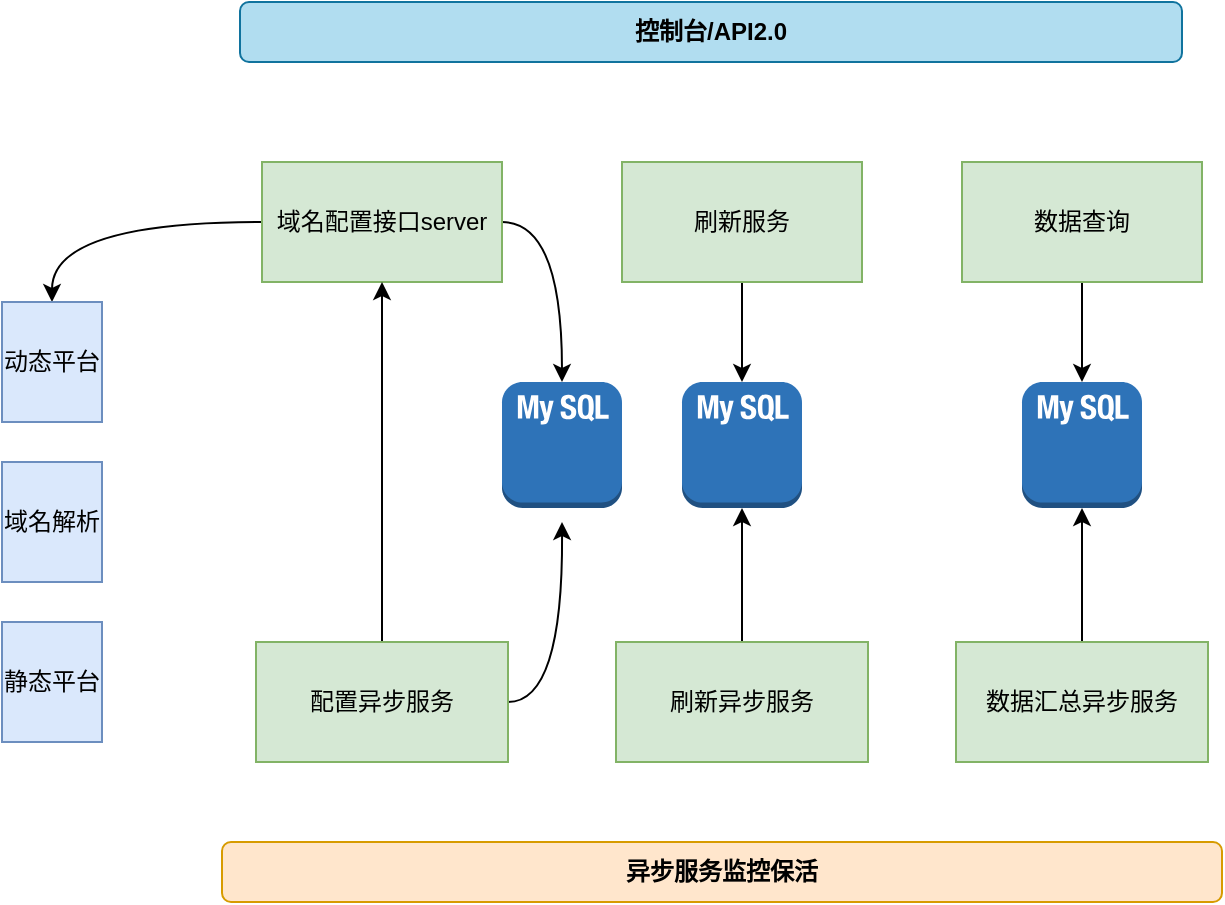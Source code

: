 <mxfile version="14.2.7" type="github" pages="3">
  <diagram id="aMCD4Aw-ChQ_OT-FSbTn" name="第 1 页">
    <mxGraphModel dx="1422" dy="794" grid="1" gridSize="10" guides="1" tooltips="1" connect="1" arrows="1" fold="1" page="1" pageScale="1" pageWidth="827" pageHeight="1169" math="0" shadow="0">
      <root>
        <mxCell id="0" />
        <mxCell id="1" parent="0" />
        <mxCell id="R5REeeKI7JoDwIsablli-5" value="&lt;b&gt;控制台/API2.0&lt;/b&gt;" style="rounded=1;whiteSpace=wrap;html=1;fillColor=#b1ddf0;strokeColor=#10739e;" parent="1" vertex="1">
          <mxGeometry x="269" y="50" width="471" height="30" as="geometry" />
        </mxCell>
        <mxCell id="R5REeeKI7JoDwIsablli-103" style="edgeStyle=orthogonalEdgeStyle;curved=1;rounded=0;orthogonalLoop=1;jettySize=auto;html=1;exitX=1;exitY=0.5;exitDx=0;exitDy=0;" parent="1" source="R5REeeKI7JoDwIsablli-2" target="R5REeeKI7JoDwIsablli-9" edge="1">
          <mxGeometry relative="1" as="geometry" />
        </mxCell>
        <mxCell id="R5REeeKI7JoDwIsablli-106" style="edgeStyle=orthogonalEdgeStyle;curved=1;rounded=0;orthogonalLoop=1;jettySize=auto;html=1;exitX=0;exitY=0.5;exitDx=0;exitDy=0;entryX=0.5;entryY=0;entryDx=0;entryDy=0;" parent="1" source="R5REeeKI7JoDwIsablli-2" target="R5REeeKI7JoDwIsablli-88" edge="1">
          <mxGeometry relative="1" as="geometry" />
        </mxCell>
        <mxCell id="R5REeeKI7JoDwIsablli-2" value="域名配置接口server" style="rounded=0;whiteSpace=wrap;html=1;fillColor=#d5e8d4;strokeColor=#82b366;" parent="1" vertex="1">
          <mxGeometry x="280" y="130" width="120" height="60" as="geometry" />
        </mxCell>
        <mxCell id="R5REeeKI7JoDwIsablli-101" style="edgeStyle=orthogonalEdgeStyle;curved=1;rounded=0;orthogonalLoop=1;jettySize=auto;html=1;exitX=1;exitY=0.5;exitDx=0;exitDy=0;" parent="1" source="R5REeeKI7JoDwIsablli-7" edge="1">
          <mxGeometry relative="1" as="geometry">
            <mxPoint x="430" y="310" as="targetPoint" />
          </mxGeometry>
        </mxCell>
        <mxCell id="R5REeeKI7JoDwIsablli-104" style="edgeStyle=orthogonalEdgeStyle;curved=1;rounded=0;orthogonalLoop=1;jettySize=auto;html=1;exitX=0.5;exitY=0;exitDx=0;exitDy=0;entryX=0.5;entryY=1;entryDx=0;entryDy=0;" parent="1" source="R5REeeKI7JoDwIsablli-7" target="R5REeeKI7JoDwIsablli-2" edge="1">
          <mxGeometry relative="1" as="geometry" />
        </mxCell>
        <mxCell id="R5REeeKI7JoDwIsablli-7" value="配置异步服务" style="rounded=0;whiteSpace=wrap;html=1;fillColor=#d5e8d4;strokeColor=#82b366;" parent="1" vertex="1">
          <mxGeometry x="277" y="370" width="126" height="60" as="geometry" />
        </mxCell>
        <mxCell id="R5REeeKI7JoDwIsablli-9" value="" style="outlineConnect=0;dashed=0;verticalLabelPosition=bottom;verticalAlign=top;align=center;html=1;shape=mxgraph.aws3.mysql_db_instance_2;fillColor=#2E73B8;gradientColor=none;" parent="1" vertex="1">
          <mxGeometry x="400" y="240" width="60" height="63" as="geometry" />
        </mxCell>
        <mxCell id="R5REeeKI7JoDwIsablli-107" style="edgeStyle=orthogonalEdgeStyle;curved=1;rounded=0;orthogonalLoop=1;jettySize=auto;html=1;exitX=0.5;exitY=1;exitDx=0;exitDy=0;entryX=0.5;entryY=0;entryDx=0;entryDy=0;entryPerimeter=0;" parent="1" source="R5REeeKI7JoDwIsablli-74" target="R5REeeKI7JoDwIsablli-97" edge="1">
          <mxGeometry relative="1" as="geometry" />
        </mxCell>
        <mxCell id="R5REeeKI7JoDwIsablli-74" value="刷新服务" style="rounded=0;whiteSpace=wrap;html=1;fillColor=#d5e8d4;strokeColor=#82b366;" parent="1" vertex="1">
          <mxGeometry x="460" y="130" width="120" height="60" as="geometry" />
        </mxCell>
        <mxCell id="R5REeeKI7JoDwIsablli-109" style="edgeStyle=orthogonalEdgeStyle;curved=1;rounded=0;orthogonalLoop=1;jettySize=auto;html=1;exitX=0.5;exitY=1;exitDx=0;exitDy=0;entryX=0.5;entryY=0;entryDx=0;entryDy=0;entryPerimeter=0;" parent="1" source="R5REeeKI7JoDwIsablli-80" target="R5REeeKI7JoDwIsablli-98" edge="1">
          <mxGeometry relative="1" as="geometry" />
        </mxCell>
        <mxCell id="R5REeeKI7JoDwIsablli-80" value="数据查询" style="rounded=0;whiteSpace=wrap;html=1;fillColor=#d5e8d4;strokeColor=#82b366;" parent="1" vertex="1">
          <mxGeometry x="630" y="130" width="120" height="60" as="geometry" />
        </mxCell>
        <mxCell id="R5REeeKI7JoDwIsablli-108" style="edgeStyle=orthogonalEdgeStyle;curved=1;rounded=0;orthogonalLoop=1;jettySize=auto;html=1;exitX=0.5;exitY=0;exitDx=0;exitDy=0;entryX=0.5;entryY=1;entryDx=0;entryDy=0;entryPerimeter=0;" parent="1" source="R5REeeKI7JoDwIsablli-81" target="R5REeeKI7JoDwIsablli-97" edge="1">
          <mxGeometry relative="1" as="geometry" />
        </mxCell>
        <mxCell id="R5REeeKI7JoDwIsablli-81" value="刷新异步服务" style="rounded=0;whiteSpace=wrap;html=1;fillColor=#d5e8d4;strokeColor=#82b366;" parent="1" vertex="1">
          <mxGeometry x="457" y="370" width="126" height="60" as="geometry" />
        </mxCell>
        <mxCell id="R5REeeKI7JoDwIsablli-110" style="edgeStyle=orthogonalEdgeStyle;curved=1;rounded=0;orthogonalLoop=1;jettySize=auto;html=1;exitX=0.5;exitY=0;exitDx=0;exitDy=0;entryX=0.5;entryY=1;entryDx=0;entryDy=0;entryPerimeter=0;" parent="1" source="R5REeeKI7JoDwIsablli-82" target="R5REeeKI7JoDwIsablli-98" edge="1">
          <mxGeometry relative="1" as="geometry" />
        </mxCell>
        <mxCell id="R5REeeKI7JoDwIsablli-82" value="数据汇总异步服务" style="rounded=0;whiteSpace=wrap;html=1;fillColor=#d5e8d4;strokeColor=#82b366;" parent="1" vertex="1">
          <mxGeometry x="627" y="370" width="126" height="60" as="geometry" />
        </mxCell>
        <mxCell id="R5REeeKI7JoDwIsablli-88" value="动态平台" style="rounded=0;whiteSpace=wrap;html=1;fillColor=#dae8fc;strokeColor=#6c8ebf;" parent="1" vertex="1">
          <mxGeometry x="150" y="200" width="50" height="60" as="geometry" />
        </mxCell>
        <mxCell id="R5REeeKI7JoDwIsablli-89" value="静态平台" style="rounded=0;whiteSpace=wrap;html=1;fillColor=#dae8fc;strokeColor=#6c8ebf;" parent="1" vertex="1">
          <mxGeometry x="150" y="360" width="50" height="60" as="geometry" />
        </mxCell>
        <mxCell id="R5REeeKI7JoDwIsablli-90" value="域名解析" style="rounded=0;whiteSpace=wrap;html=1;fillColor=#dae8fc;strokeColor=#6c8ebf;" parent="1" vertex="1">
          <mxGeometry x="150" y="280" width="50" height="60" as="geometry" />
        </mxCell>
        <mxCell id="R5REeeKI7JoDwIsablli-97" value="" style="outlineConnect=0;dashed=0;verticalLabelPosition=bottom;verticalAlign=top;align=center;html=1;shape=mxgraph.aws3.mysql_db_instance_2;fillColor=#2E73B8;gradientColor=none;" parent="1" vertex="1">
          <mxGeometry x="490" y="240" width="60" height="63" as="geometry" />
        </mxCell>
        <mxCell id="R5REeeKI7JoDwIsablli-98" value="" style="outlineConnect=0;dashed=0;verticalLabelPosition=bottom;verticalAlign=top;align=center;html=1;shape=mxgraph.aws3.mysql_db_instance_2;fillColor=#2E73B8;gradientColor=none;" parent="1" vertex="1">
          <mxGeometry x="660" y="240" width="60" height="63" as="geometry" />
        </mxCell>
        <mxCell id="R5REeeKI7JoDwIsablli-111" value="&lt;b&gt;异步服务监控保活&lt;/b&gt;" style="rounded=1;whiteSpace=wrap;html=1;fillColor=#ffe6cc;strokeColor=#d79b00;" parent="1" vertex="1">
          <mxGeometry x="260" y="470" width="500" height="30" as="geometry" />
        </mxCell>
      </root>
    </mxGraphModel>
  </diagram>
  <diagram name="Page-1" id="2jPCHthF1zQMfmEpw7Se">
    <mxGraphModel dx="1038" dy="491" grid="1" gridSize="10" guides="1" tooltips="1" connect="1" arrows="1" fold="1" page="1" pageScale="1" pageWidth="850" pageHeight="1100" math="0" shadow="0">
      <root>
        <mxCell id="0" />
        <mxCell id="1" parent="0" />
        <mxCell id="9bviaBdnoz7ASgs0EKmV-1" style="edgeStyle=orthogonalEdgeStyle;rounded=0;orthogonalLoop=1;jettySize=auto;html=1;exitX=1;exitY=0.5;exitDx=0;exitDy=0;entryX=0;entryY=0.5;entryDx=0;entryDy=0;" edge="1" parent="1" source="9bviaBdnoz7ASgs0EKmV-2" target="9bviaBdnoz7ASgs0EKmV-4">
          <mxGeometry relative="1" as="geometry" />
        </mxCell>
        <mxCell id="9bviaBdnoz7ASgs0EKmV-2" value="API3.0" style="rounded=1;whiteSpace=wrap;html=1;" vertex="1" parent="1">
          <mxGeometry x="170" y="460" width="80" height="40" as="geometry" />
        </mxCell>
        <mxCell id="9bviaBdnoz7ASgs0EKmV-3" style="edgeStyle=orthogonalEdgeStyle;rounded=0;orthogonalLoop=1;jettySize=auto;html=1;entryX=0;entryY=0.5;entryDx=0;entryDy=0;" edge="1" parent="1" source="9bviaBdnoz7ASgs0EKmV-4" target="9bviaBdnoz7ASgs0EKmV-6">
          <mxGeometry relative="1" as="geometry" />
        </mxCell>
        <mxCell id="9bviaBdnoz7ASgs0EKmV-4" value="TDSQL" style="shape=cylinder;whiteSpace=wrap;html=1;boundedLbl=1;backgroundOutline=1;" vertex="1" parent="1">
          <mxGeometry x="310" y="440" width="60" height="80" as="geometry" />
        </mxCell>
        <mxCell id="9bviaBdnoz7ASgs0EKmV-5" style="edgeStyle=orthogonalEdgeStyle;rounded=0;orthogonalLoop=1;jettySize=auto;html=1;exitX=1;exitY=0.5;exitDx=0;exitDy=0;" edge="1" parent="1" source="9bviaBdnoz7ASgs0EKmV-6" target="9bviaBdnoz7ASgs0EKmV-9">
          <mxGeometry relative="1" as="geometry" />
        </mxCell>
        <mxCell id="9bviaBdnoz7ASgs0EKmV-6" value="task_enqueue" style="rounded=1;whiteSpace=wrap;html=1;" vertex="1" parent="1">
          <mxGeometry x="410" y="460" width="90" height="40" as="geometry" />
        </mxCell>
        <mxCell id="9bviaBdnoz7ASgs0EKmV-7" style="edgeStyle=orthogonalEdgeStyle;rounded=0;orthogonalLoop=1;jettySize=auto;html=1;" edge="1" parent="1" source="9bviaBdnoz7ASgs0EKmV-9" target="9bviaBdnoz7ASgs0EKmV-11">
          <mxGeometry relative="1" as="geometry" />
        </mxCell>
        <mxCell id="9bviaBdnoz7ASgs0EKmV-8" value="topic: #" style="edgeStyle=orthogonalEdgeStyle;rounded=0;orthogonalLoop=1;jettySize=auto;html=1;entryX=1;entryY=0.5;entryDx=0;entryDy=0;" edge="1" parent="1" source="9bviaBdnoz7ASgs0EKmV-9" target="9bviaBdnoz7ASgs0EKmV-14">
          <mxGeometry relative="1" as="geometry" />
        </mxCell>
        <mxCell id="9bviaBdnoz7ASgs0EKmV-9" value="rabbitmq&lt;br&gt;exchange: &lt;br&gt;customer_xchg" style="outlineConnect=0;fontColor=#232F3E;gradientColor=none;strokeColor=#232F3E;fillColor=#ffffff;dashed=0;verticalLabelPosition=top;verticalAlign=bottom;align=center;html=1;fontSize=12;fontStyle=0;aspect=fixed;shape=mxgraph.aws4.resourceIcon;resIcon=mxgraph.aws4.message;labelPosition=center;" vertex="1" parent="1">
          <mxGeometry x="535" y="450" width="60" height="60" as="geometry" />
        </mxCell>
        <mxCell id="9bviaBdnoz7ASgs0EKmV-10" style="edgeStyle=orthogonalEdgeStyle;rounded=1;jumpStyle=arc;orthogonalLoop=1;jettySize=auto;html=1;endArrow=open;endFill=0;" edge="1" parent="1" source="9bviaBdnoz7ASgs0EKmV-11" target="9bviaBdnoz7ASgs0EKmV-57">
          <mxGeometry relative="1" as="geometry" />
        </mxCell>
        <mxCell id="9bviaBdnoz7ASgs0EKmV-11" value="task_multiplex" style="rounded=1;whiteSpace=wrap;html=1;" vertex="1" parent="1">
          <mxGeometry x="660" y="455" width="80" height="50" as="geometry" />
        </mxCell>
        <mxCell id="9bviaBdnoz7ASgs0EKmV-12" value="ElasticSearch" style="ellipse;whiteSpace=wrap;html=1;" vertex="1" parent="1">
          <mxGeometry x="350" y="590" width="80" height="60" as="geometry" />
        </mxCell>
        <mxCell id="9bviaBdnoz7ASgs0EKmV-13" style="edgeStyle=orthogonalEdgeStyle;rounded=0;orthogonalLoop=1;jettySize=auto;html=1;" edge="1" parent="1" source="9bviaBdnoz7ASgs0EKmV-14" target="9bviaBdnoz7ASgs0EKmV-12">
          <mxGeometry relative="1" as="geometry" />
        </mxCell>
        <mxCell id="9bviaBdnoz7ASgs0EKmV-14" value="push_all_tasks" style="rounded=1;whiteSpace=wrap;html=1;" vertex="1" parent="1">
          <mxGeometry x="460" y="590" width="80" height="60" as="geometry" />
        </mxCell>
        <mxCell id="9bviaBdnoz7ASgs0EKmV-15" style="edgeStyle=orthogonalEdgeStyle;rounded=0;orthogonalLoop=1;jettySize=auto;html=1;exitX=0.5;exitY=0;exitDx=0;exitDy=0;entryX=0.25;entryY=1;entryDx=0;entryDy=0;" edge="1" parent="1" source="9bviaBdnoz7ASgs0EKmV-16" target="9bviaBdnoz7ASgs0EKmV-11">
          <mxGeometry relative="1" as="geometry" />
        </mxCell>
        <mxCell id="9bviaBdnoz7ASgs0EKmV-16" value="CDN&lt;br&gt;IP_DB" style="shape=cylinder;whiteSpace=wrap;html=1;boundedLbl=1;backgroundOutline=1;" vertex="1" parent="1">
          <mxGeometry x="650" y="570" width="60" height="70" as="geometry" />
        </mxCell>
        <mxCell id="9bviaBdnoz7ASgs0EKmV-17" style="edgeStyle=orthogonalEdgeStyle;rounded=0;orthogonalLoop=1;jettySize=auto;html=1;exitX=0.5;exitY=0;exitDx=0;exitDy=0;entryX=0.5;entryY=1;entryDx=0;entryDy=0;" edge="1" parent="1" source="9bviaBdnoz7ASgs0EKmV-18" target="9bviaBdnoz7ASgs0EKmV-11">
          <mxGeometry relative="1" as="geometry" />
        </mxCell>
        <mxCell id="9bviaBdnoz7ASgs0EKmV-18" value="TEG &lt;br&gt;Platform IP API" style="ellipse;whiteSpace=wrap;html=1;" vertex="1" parent="1">
          <mxGeometry x="730" y="580" width="100" height="50" as="geometry" />
        </mxCell>
        <mxCell id="9bviaBdnoz7ASgs0EKmV-19" style="edgeStyle=orthogonalEdgeStyle;rounded=0;orthogonalLoop=1;jettySize=auto;html=1;exitX=1;exitY=0.5;exitDx=0;exitDy=0;entryX=0;entryY=0.5;entryDx=0;entryDy=0;" edge="1" parent="1" source="9bviaBdnoz7ASgs0EKmV-23" target="9bviaBdnoz7ASgs0EKmV-26">
          <mxGeometry relative="1" as="geometry" />
        </mxCell>
        <mxCell id="9bviaBdnoz7ASgs0EKmV-20" value="whitelist:&lt;br&gt;app_id + pid + service_type" style="text;html=1;resizable=0;points=[];align=center;verticalAlign=middle;labelBackgroundColor=#ffffff;" vertex="1" connectable="0" parent="9bviaBdnoz7ASgs0EKmV-19">
          <mxGeometry x="0.539" y="2" relative="1" as="geometry">
            <mxPoint x="-45" y="-18" as="offset" />
          </mxGeometry>
        </mxCell>
        <mxCell id="9bviaBdnoz7ASgs0EKmV-21" style="edgeStyle=orthogonalEdgeStyle;rounded=0;orthogonalLoop=1;jettySize=auto;html=1;exitX=1;exitY=0.5;exitDx=0;exitDy=0;" edge="1" parent="1" source="9bviaBdnoz7ASgs0EKmV-23" target="9bviaBdnoz7ASgs0EKmV-28">
          <mxGeometry relative="1" as="geometry">
            <Array as="points">
              <mxPoint x="1010" y="480" />
              <mxPoint x="1010" y="500" />
            </Array>
          </mxGeometry>
        </mxCell>
        <mxCell id="9bviaBdnoz7ASgs0EKmV-22" value="task_type: realtime&lt;br&gt;or&lt;br&gt;callback_url is not null" style="edgeStyle=orthogonalEdgeStyle;rounded=0;orthogonalLoop=1;jettySize=auto;html=1;exitX=1;exitY=0.5;exitDx=0;exitDy=0;entryX=0;entryY=0.7;entryDx=0;entryDy=0;" edge="1" parent="1" source="9bviaBdnoz7ASgs0EKmV-23" target="9bviaBdnoz7ASgs0EKmV-31">
          <mxGeometry relative="1" as="geometry">
            <Array as="points">
              <mxPoint x="1010" y="480" />
              <mxPoint x="1010" y="612" />
            </Array>
          </mxGeometry>
        </mxCell>
        <mxCell id="9bviaBdnoz7ASgs0EKmV-23" value="task_submit" style="rounded=1;whiteSpace=wrap;html=1;" vertex="1" parent="1">
          <mxGeometry x="900" y="460" width="70" height="40" as="geometry" />
        </mxCell>
        <mxCell id="9bviaBdnoz7ASgs0EKmV-24" style="edgeStyle=orthogonalEdgeStyle;rounded=1;jumpStyle=arc;orthogonalLoop=1;jettySize=auto;html=1;exitX=1;exitY=0.5;exitDx=0;exitDy=0;entryX=0.5;entryY=1;entryDx=0;entryDy=0;endArrow=open;endFill=0;" edge="1" parent="1" source="9bviaBdnoz7ASgs0EKmV-26" target="9bviaBdnoz7ASgs0EKmV-37">
          <mxGeometry relative="1" as="geometry" />
        </mxCell>
        <mxCell id="9bviaBdnoz7ASgs0EKmV-25" style="edgeStyle=orthogonalEdgeStyle;rounded=1;jumpStyle=arc;orthogonalLoop=1;jettySize=auto;html=1;exitX=1;exitY=0.75;exitDx=0;exitDy=0;endArrow=open;endFill=0;" edge="1" parent="1" source="9bviaBdnoz7ASgs0EKmV-26" target="9bviaBdnoz7ASgs0EKmV-48">
          <mxGeometry relative="1" as="geometry" />
        </mxCell>
        <mxCell id="9bviaBdnoz7ASgs0EKmV-26" value="TEG API" style="rounded=1;whiteSpace=wrap;html=1;" vertex="1" parent="1">
          <mxGeometry x="1050" y="410" width="100" height="30" as="geometry" />
        </mxCell>
        <mxCell id="9bviaBdnoz7ASgs0EKmV-27" style="edgeStyle=orthogonalEdgeStyle;rounded=1;jumpStyle=arc;orthogonalLoop=1;jettySize=auto;html=1;exitX=1;exitY=0.5;exitDx=0;exitDy=0;entryX=1;entryY=0.7;entryDx=0;entryDy=0;endArrow=open;endFill=0;" edge="1" parent="1" source="9bviaBdnoz7ASgs0EKmV-28" target="9bviaBdnoz7ASgs0EKmV-37">
          <mxGeometry relative="1" as="geometry">
            <Array as="points">
              <mxPoint x="1180" y="500" />
              <mxPoint x="1180" y="322" />
            </Array>
          </mxGeometry>
        </mxCell>
        <mxCell id="9bviaBdnoz7ASgs0EKmV-28" value="CLOUD" style="rounded=1;whiteSpace=wrap;html=1;" vertex="1" parent="1">
          <mxGeometry x="1060" y="485" width="100" height="30" as="geometry" />
        </mxCell>
        <mxCell id="9bviaBdnoz7ASgs0EKmV-29" style="edgeStyle=orthogonalEdgeStyle;rounded=1;jumpStyle=arc;orthogonalLoop=1;jettySize=auto;html=1;exitX=1;exitY=0.5;exitDx=0;exitDy=0;entryX=0;entryY=0.5;entryDx=0;entryDy=0;endArrow=open;endFill=0;" edge="1" parent="1" source="9bviaBdnoz7ASgs0EKmV-31" target="9bviaBdnoz7ASgs0EKmV-46">
          <mxGeometry relative="1" as="geometry" />
        </mxCell>
        <mxCell id="9bviaBdnoz7ASgs0EKmV-30" style="edgeStyle=orthogonalEdgeStyle;rounded=1;jumpStyle=arc;orthogonalLoop=1;jettySize=auto;html=1;exitX=0.5;exitY=1;exitDx=0;exitDy=0;entryX=1;entryY=0.5;entryDx=0;entryDy=0;endArrow=open;endFill=0;" edge="1" parent="1" source="9bviaBdnoz7ASgs0EKmV-31" target="9bviaBdnoz7ASgs0EKmV-55">
          <mxGeometry relative="1" as="geometry" />
        </mxCell>
        <mxCell id="9bviaBdnoz7ASgs0EKmV-31" value="Redis-Queue" style="shape=cylinder;whiteSpace=wrap;html=1;boundedLbl=1;backgroundOutline=1;" vertex="1" parent="1">
          <mxGeometry x="1080" y="570" width="60" height="60" as="geometry" />
        </mxCell>
        <mxCell id="9bviaBdnoz7ASgs0EKmV-32" style="edgeStyle=orthogonalEdgeStyle;rounded=0;orthogonalLoop=1;jettySize=auto;html=1;exitX=0;exitY=0.25;exitDx=0;exitDy=0;entryX=0.5;entryY=0;entryDx=0;entryDy=0;" edge="1" parent="1" source="9bviaBdnoz7ASgs0EKmV-33" target="9bviaBdnoz7ASgs0EKmV-4">
          <mxGeometry relative="1" as="geometry" />
        </mxCell>
        <mxCell id="9bviaBdnoz7ASgs0EKmV-33" value="task_status_update_cloud" style="rounded=1;whiteSpace=wrap;html=1;" vertex="1" parent="1">
          <mxGeometry x="595" y="240" width="150" height="20" as="geometry" />
        </mxCell>
        <mxCell id="9bviaBdnoz7ASgs0EKmV-34" value="poll" style="edgeStyle=orthogonalEdgeStyle;rounded=0;orthogonalLoop=1;jettySize=auto;html=1;exitX=1;exitY=0.5;exitDx=0;exitDy=0;entryX=0;entryY=0.3;entryDx=0;entryDy=0;" edge="1" parent="1" source="9bviaBdnoz7ASgs0EKmV-40" target="9bviaBdnoz7ASgs0EKmV-37">
          <mxGeometry x="0.345" y="8" relative="1" as="geometry">
            <mxPoint as="offset" />
          </mxGeometry>
        </mxCell>
        <mxCell id="9bviaBdnoz7ASgs0EKmV-35" style="edgeStyle=orthogonalEdgeStyle;rounded=1;jumpStyle=arc;orthogonalLoop=1;jettySize=auto;html=1;exitX=1;exitY=0.5;exitDx=0;exitDy=0;entryX=0.5;entryY=0;entryDx=0;entryDy=0;endArrow=open;endFill=0;" edge="1" parent="1" source="9bviaBdnoz7ASgs0EKmV-33" target="9bviaBdnoz7ASgs0EKmV-37">
          <mxGeometry relative="1" as="geometry" />
        </mxCell>
        <mxCell id="9bviaBdnoz7ASgs0EKmV-36" value="poll" style="text;html=1;resizable=0;points=[];align=center;verticalAlign=middle;labelBackgroundColor=#ffffff;" vertex="1" connectable="0" parent="9bviaBdnoz7ASgs0EKmV-35">
          <mxGeometry x="0.568" y="2" relative="1" as="geometry">
            <mxPoint y="-12" as="offset" />
          </mxGeometry>
        </mxCell>
        <mxCell id="9bviaBdnoz7ASgs0EKmV-37" value="Redis-Status" style="shape=cylinder;whiteSpace=wrap;html=1;boundedLbl=1;backgroundOutline=1;" vertex="1" parent="1">
          <mxGeometry x="1080" y="280" width="60" height="60" as="geometry" />
        </mxCell>
        <mxCell id="9bviaBdnoz7ASgs0EKmV-38" style="edgeStyle=orthogonalEdgeStyle;rounded=0;orthogonalLoop=1;jettySize=auto;html=1;exitX=0;exitY=0.5;exitDx=0;exitDy=0;entryX=0.85;entryY=0.05;entryDx=0;entryDy=0;entryPerimeter=0;" edge="1" parent="1" source="9bviaBdnoz7ASgs0EKmV-40" target="9bviaBdnoz7ASgs0EKmV-4">
          <mxGeometry relative="1" as="geometry" />
        </mxCell>
        <mxCell id="9bviaBdnoz7ASgs0EKmV-39" style="edgeStyle=orthogonalEdgeStyle;rounded=1;jumpStyle=arc;orthogonalLoop=1;jettySize=auto;html=1;exitX=0.5;exitY=1;exitDx=0;exitDy=0;endArrow=open;endFill=0;" edge="1" parent="1" source="9bviaBdnoz7ASgs0EKmV-40" target="9bviaBdnoz7ASgs0EKmV-58">
          <mxGeometry relative="1" as="geometry" />
        </mxCell>
        <mxCell id="9bviaBdnoz7ASgs0EKmV-40" value="task_status_update_cloud" style="rounded=1;whiteSpace=wrap;html=1;" vertex="1" parent="1">
          <mxGeometry x="595" y="287" width="150" height="23" as="geometry" />
        </mxCell>
        <mxCell id="9bviaBdnoz7ASgs0EKmV-41" style="edgeStyle=orthogonalEdgeStyle;rounded=1;jumpStyle=arc;orthogonalLoop=1;jettySize=auto;html=1;exitX=0;exitY=0.5;exitDx=0;exitDy=0;entryX=1;entryY=0.5;entryDx=0;entryDy=0;endArrow=open;endFill=0;" edge="1" parent="1" source="9bviaBdnoz7ASgs0EKmV-42" target="9bviaBdnoz7ASgs0EKmV-37">
          <mxGeometry relative="1" as="geometry" />
        </mxCell>
        <mxCell id="9bviaBdnoz7ASgs0EKmV-42" value="pull_status_from_teg" style="rounded=1;whiteSpace=wrap;html=1;" vertex="1" parent="1">
          <mxGeometry x="1170" y="270" width="128" height="20" as="geometry" />
        </mxCell>
        <mxCell id="9bviaBdnoz7ASgs0EKmV-43" style="edgeStyle=orthogonalEdgeStyle;rounded=1;jumpStyle=arc;orthogonalLoop=1;jettySize=auto;html=1;exitX=0;exitY=0.5;exitDx=0;exitDy=0;endArrow=open;endFill=0;entryX=1;entryY=0.5;entryDx=0;entryDy=0;" edge="1" parent="1" source="9bviaBdnoz7ASgs0EKmV-44" target="9bviaBdnoz7ASgs0EKmV-42">
          <mxGeometry relative="1" as="geometry" />
        </mxCell>
        <mxCell id="9bviaBdnoz7ASgs0EKmV-44" value="kafka" style="rounded=1;whiteSpace=wrap;html=1;" vertex="1" parent="1">
          <mxGeometry x="1330" y="270" width="90" height="20" as="geometry" />
        </mxCell>
        <mxCell id="9bviaBdnoz7ASgs0EKmV-45" value="log" style="edgeStyle=orthogonalEdgeStyle;rounded=1;jumpStyle=arc;orthogonalLoop=1;jettySize=auto;html=1;entryX=1;entryY=0.5;entryDx=0;entryDy=0;endArrow=open;endFill=0;exitX=0.5;exitY=0;exitDx=0;exitDy=0;" edge="1" parent="1" source="9bviaBdnoz7ASgs0EKmV-52" target="9bviaBdnoz7ASgs0EKmV-44">
          <mxGeometry relative="1" as="geometry">
            <mxPoint x="1480" y="380" as="sourcePoint" />
          </mxGeometry>
        </mxCell>
        <mxCell id="9bviaBdnoz7ASgs0EKmV-46" value="rt_prefetch_agent&lt;br&gt;agent" style="rounded=1;whiteSpace=wrap;html=1;" vertex="1" parent="1">
          <mxGeometry x="1234" y="580" width="100" height="40" as="geometry" />
        </mxCell>
        <mxCell id="9bviaBdnoz7ASgs0EKmV-47" value="pull" style="edgeStyle=orthogonalEdgeStyle;rounded=1;jumpStyle=arc;orthogonalLoop=1;jettySize=auto;html=1;endArrow=open;endFill=0;entryX=1;entryY=0.5;entryDx=0;entryDy=0;" edge="1" parent="1" source="9bviaBdnoz7ASgs0EKmV-52" target="9bviaBdnoz7ASgs0EKmV-48">
          <mxGeometry relative="1" as="geometry" />
        </mxCell>
        <mxCell id="9bviaBdnoz7ASgs0EKmV-48" value="TEG&lt;br&gt;prefetch server" style="rounded=1;whiteSpace=wrap;html=1;" vertex="1" parent="1">
          <mxGeometry x="1244" y="410" width="86" height="40" as="geometry" />
        </mxCell>
        <mxCell id="9bviaBdnoz7ASgs0EKmV-49" value="oc" style="rounded=0;whiteSpace=wrap;html=1;fillColor=none;labelPosition=center;verticalLabelPosition=middle;align=center;verticalAlign=top;" vertex="1" parent="1">
          <mxGeometry x="1400" y="395" width="160" height="70" as="geometry" />
        </mxCell>
        <mxCell id="9bviaBdnoz7ASgs0EKmV-50" style="edgeStyle=orthogonalEdgeStyle;rounded=1;jumpStyle=arc;orthogonalLoop=1;jettySize=auto;html=1;exitX=1;exitY=0.5;exitDx=0;exitDy=0;entryX=0.5;entryY=1;entryDx=0;entryDy=0;endArrow=open;endFill=0;" edge="1" parent="1" source="9bviaBdnoz7ASgs0EKmV-46" target="9bviaBdnoz7ASgs0EKmV-53">
          <mxGeometry relative="1" as="geometry">
            <mxPoint x="1330" y="600" as="sourcePoint" />
            <mxPoint x="1495" y="460" as="targetPoint" />
          </mxGeometry>
        </mxCell>
        <mxCell id="9bviaBdnoz7ASgs0EKmV-51" style="edgeStyle=orthogonalEdgeStyle;rounded=1;jumpStyle=arc;orthogonalLoop=1;jettySize=auto;html=1;exitX=1;exitY=0.5;exitDx=0;exitDy=0;entryX=0;entryY=0.5;entryDx=0;entryDy=0;endArrow=open;endFill=0;" edge="1" parent="1" source="9bviaBdnoz7ASgs0EKmV-52" target="9bviaBdnoz7ASgs0EKmV-53">
          <mxGeometry relative="1" as="geometry" />
        </mxCell>
        <mxCell id="9bviaBdnoz7ASgs0EKmV-52" value="agent" style="rounded=1;whiteSpace=wrap;html=1;" vertex="1" parent="1">
          <mxGeometry x="1410" y="420" width="50" height="25" as="geometry" />
        </mxCell>
        <mxCell id="9bviaBdnoz7ASgs0EKmV-53" value="nws" style="rounded=1;whiteSpace=wrap;html=1;" vertex="1" parent="1">
          <mxGeometry x="1490" y="420" width="50" height="25" as="geometry" />
        </mxCell>
        <mxCell id="9bviaBdnoz7ASgs0EKmV-54" style="edgeStyle=orthogonalEdgeStyle;rounded=1;jumpStyle=arc;orthogonalLoop=1;jettySize=auto;html=1;exitX=0;exitY=0.5;exitDx=0;exitDy=0;entryX=0.5;entryY=1;entryDx=0;entryDy=0;endArrow=open;endFill=0;" edge="1" parent="1" source="9bviaBdnoz7ASgs0EKmV-55" target="9bviaBdnoz7ASgs0EKmV-4">
          <mxGeometry relative="1" as="geometry" />
        </mxCell>
        <mxCell id="9bviaBdnoz7ASgs0EKmV-55" value="&lt;span style=&quot;white-space: normal&quot;&gt;rt_prefetch_agent&lt;/span&gt;&lt;br style=&quot;white-space: normal&quot;&gt;status" style="rounded=1;whiteSpace=wrap;html=1;" vertex="1" parent="1">
          <mxGeometry x="910" y="650" width="100" height="40" as="geometry" />
        </mxCell>
        <mxCell id="9bviaBdnoz7ASgs0EKmV-56" style="edgeStyle=orthogonalEdgeStyle;rounded=1;jumpStyle=arc;orthogonalLoop=1;jettySize=auto;html=1;entryX=0;entryY=0.5;entryDx=0;entryDy=0;endArrow=open;endFill=0;" edge="1" parent="1" source="9bviaBdnoz7ASgs0EKmV-57" target="9bviaBdnoz7ASgs0EKmV-23">
          <mxGeometry relative="1" as="geometry" />
        </mxCell>
        <mxCell id="9bviaBdnoz7ASgs0EKmV-57" value="rabbitmq&lt;br&gt;exchange: &lt;br&gt;platform_xchg" style="outlineConnect=0;fontColor=#232F3E;gradientColor=none;strokeColor=#232F3E;fillColor=#ffffff;dashed=0;verticalLabelPosition=top;verticalAlign=bottom;align=center;html=1;fontSize=12;fontStyle=0;aspect=fixed;shape=mxgraph.aws4.resourceIcon;resIcon=mxgraph.aws4.message;labelPosition=center;" vertex="1" parent="1">
          <mxGeometry x="780" y="450" width="60" height="60" as="geometry" />
        </mxCell>
        <mxCell id="9bviaBdnoz7ASgs0EKmV-58" value="prefetch_log api&lt;br&gt;(legacy cloud prefetch server)" style="rounded=1;whiteSpace=wrap;html=1;" vertex="1" parent="1">
          <mxGeometry x="585" y="340" width="170" height="40" as="geometry" />
        </mxCell>
        <mxCell id="9bviaBdnoz7ASgs0EKmV-59" value="API2.0" style="rounded=1;whiteSpace=wrap;html=1;" vertex="1" parent="1">
          <mxGeometry x="160" y="585" width="80" height="40" as="geometry" />
        </mxCell>
      </root>
    </mxGraphModel>
  </diagram>
  <diagram name="概览" id="Y3bN2b2476DVIN4ZnhVy">
    <mxGraphModel dx="865" dy="409" grid="1" gridSize="10" guides="1" tooltips="1" connect="1" arrows="1" fold="1" page="1" pageScale="1" pageWidth="850" pageHeight="1100" math="0" shadow="0">
      <root>
        <mxCell id="WoJS6ypodgvgqW9EXtcD-0" />
        <mxCell id="WoJS6ypodgvgqW9EXtcD-1" parent="WoJS6ypodgvgqW9EXtcD-0" />
        <mxCell id="WoJS6ypodgvgqW9EXtcD-35" style="edgeStyle=orthogonalEdgeStyle;rounded=0;orthogonalLoop=1;jettySize=auto;html=1;exitX=1;exitY=0.5;exitDx=0;exitDy=0;strokeColor=#d6b656;fontColor=#FF0000;fillColor=#fff2cc;" edge="1" parent="WoJS6ypodgvgqW9EXtcD-1" source="WoJS6ypodgvgqW9EXtcD-3" target="WoJS6ypodgvgqW9EXtcD-19">
          <mxGeometry relative="1" as="geometry" />
        </mxCell>
        <mxCell id="WoJS6ypodgvgqW9EXtcD-3" value="Qcloud.Cdn.PushUrlAdapter&lt;br&gt;" style="rounded=0;whiteSpace=wrap;html=1;" vertex="1" parent="WoJS6ypodgvgqW9EXtcD-1">
          <mxGeometry x="260" y="190" width="180" height="30" as="geometry" />
        </mxCell>
        <mxCell id="WoJS6ypodgvgqW9EXtcD-62" style="edgeStyle=orthogonalEdgeStyle;rounded=0;orthogonalLoop=1;jettySize=auto;html=1;entryX=0.5;entryY=1;entryDx=0;entryDy=0;fillColor=#1ba1e2;strokeColor=#006EAF;" edge="1" parent="WoJS6ypodgvgqW9EXtcD-1" source="WoJS6ypodgvgqW9EXtcD-4" target="WoJS6ypodgvgqW9EXtcD-20">
          <mxGeometry relative="1" as="geometry" />
        </mxCell>
        <mxCell id="WoJS6ypodgvgqW9EXtcD-67" value="task_id转换" style="edgeStyle=orthogonalEdgeStyle;shape=link;rounded=0;orthogonalLoop=1;jettySize=auto;html=1;exitX=0.5;exitY=1;exitDx=0;exitDy=0;entryX=0;entryY=0.5;entryDx=0;entryDy=0;entryPerimeter=0;fillColor=#1ba1e2;strokeColor=#006EAF;" edge="1" parent="WoJS6ypodgvgqW9EXtcD-1" source="WoJS6ypodgvgqW9EXtcD-4" target="WoJS6ypodgvgqW9EXtcD-60">
          <mxGeometry x="0.111" y="15" relative="1" as="geometry">
            <mxPoint as="offset" />
          </mxGeometry>
        </mxCell>
        <mxCell id="WoJS6ypodgvgqW9EXtcD-4" value="Qcloud.Cdn.GetPushLogAdapter" style="rounded=0;whiteSpace=wrap;html=1;" vertex="1" parent="WoJS6ypodgvgqW9EXtcD-1">
          <mxGeometry x="255" y="440" width="180" height="30" as="geometry" />
        </mxCell>
        <mxCell id="WoJS6ypodgvgqW9EXtcD-5" value="" style="endArrow=none;dashed=1;html=1;dashPattern=1 3;strokeWidth=2;" edge="1" parent="WoJS6ypodgvgqW9EXtcD-1">
          <mxGeometry width="50" height="50" relative="1" as="geometry">
            <mxPoint x="220" y="580" as="sourcePoint" />
            <mxPoint x="220" y="80" as="targetPoint" />
          </mxGeometry>
        </mxCell>
        <mxCell id="WoJS6ypodgvgqW9EXtcD-6" value="云API2.0" style="text;html=1;strokeColor=none;fillColor=none;align=center;verticalAlign=middle;whiteSpace=wrap;rounded=0;" vertex="1" parent="WoJS6ypodgvgqW9EXtcD-1">
          <mxGeometry x="70" y="90" width="70" height="20" as="geometry" />
        </mxCell>
        <mxCell id="WoJS6ypodgvgqW9EXtcD-7" value="2.0预热" style="text;html=1;strokeColor=none;fillColor=none;align=center;verticalAlign=middle;whiteSpace=wrap;rounded=0;" vertex="1" parent="WoJS6ypodgvgqW9EXtcD-1">
          <mxGeometry x="230" y="90" width="70" height="20" as="geometry" />
        </mxCell>
        <mxCell id="WoJS6ypodgvgqW9EXtcD-8" value="" style="endArrow=none;dashed=1;html=1;dashPattern=1 3;strokeWidth=2;" edge="1" parent="WoJS6ypodgvgqW9EXtcD-1">
          <mxGeometry width="50" height="50" relative="1" as="geometry">
            <mxPoint x="510" y="400" as="sourcePoint" />
            <mxPoint x="510" y="80" as="targetPoint" />
          </mxGeometry>
        </mxCell>
        <mxCell id="WoJS6ypodgvgqW9EXtcD-9" value="4.0预热" style="text;html=1;strokeColor=none;fillColor=none;align=center;verticalAlign=middle;whiteSpace=wrap;rounded=0;" vertex="1" parent="WoJS6ypodgvgqW9EXtcD-1">
          <mxGeometry x="510" y="100" width="70" height="20" as="geometry" />
        </mxCell>
        <mxCell id="WoJS6ypodgvgqW9EXtcD-10" value="" style="endArrow=none;dashed=1;html=1;dashPattern=1 3;strokeWidth=2;" edge="1" parent="WoJS6ypodgvgqW9EXtcD-1">
          <mxGeometry width="50" height="50" relative="1" as="geometry">
            <mxPoint x="780" y="570" as="sourcePoint" />
            <mxPoint x="780" y="80" as="targetPoint" />
          </mxGeometry>
        </mxCell>
        <mxCell id="WoJS6ypodgvgqW9EXtcD-11" value="3.0预热" style="text;html=1;strokeColor=none;fillColor=none;align=center;verticalAlign=middle;whiteSpace=wrap;rounded=0;" vertex="1" parent="WoJS6ypodgvgqW9EXtcD-1">
          <mxGeometry x="780" y="100" width="70" height="20" as="geometry" />
        </mxCell>
        <mxCell id="WoJS6ypodgvgqW9EXtcD-43" style="edgeStyle=orthogonalEdgeStyle;rounded=0;orthogonalLoop=1;jettySize=auto;html=1;entryX=0;entryY=0.5;entryDx=0;entryDy=0;fillColor=#1ba1e2;strokeColor=#006EAF;" edge="1" parent="WoJS6ypodgvgqW9EXtcD-1" source="WoJS6ypodgvgqW9EXtcD-13" target="WoJS6ypodgvgqW9EXtcD-4">
          <mxGeometry relative="1" as="geometry" />
        </mxCell>
        <mxCell id="WoJS6ypodgvgqW9EXtcD-13" value="GetPushLogs" style="rounded=0;whiteSpace=wrap;html=1;" vertex="1" parent="WoJS6ypodgvgqW9EXtcD-1">
          <mxGeometry x="50" y="470" width="120" height="35" as="geometry" />
        </mxCell>
        <mxCell id="WoJS6ypodgvgqW9EXtcD-33" style="edgeStyle=orthogonalEdgeStyle;rounded=0;orthogonalLoop=1;jettySize=auto;html=1;exitX=1;exitY=0.5;exitDx=0;exitDy=0;entryX=0;entryY=0.5;entryDx=0;entryDy=0;fillColor=#d5e8d4;strokeColor=#82b366;" edge="1" parent="WoJS6ypodgvgqW9EXtcD-1" source="WoJS6ypodgvgqW9EXtcD-15" target="WoJS6ypodgvgqW9EXtcD-3">
          <mxGeometry relative="1" as="geometry" />
        </mxCell>
        <mxCell id="WoJS6ypodgvgqW9EXtcD-15" value="CdnPusher&lt;br&gt;CdnPusherV2&lt;br&gt;CdnUrlPusher&lt;br&gt;FlushOrPushOverall" style="rounded=0;whiteSpace=wrap;html=1;" vertex="1" parent="WoJS6ypodgvgqW9EXtcD-1">
          <mxGeometry x="50" y="140" width="120" height="70" as="geometry" />
        </mxCell>
        <mxCell id="WoJS6ypodgvgqW9EXtcD-42" style="edgeStyle=orthogonalEdgeStyle;rounded=0;orthogonalLoop=1;jettySize=auto;html=1;exitX=1;exitY=0.5;exitDx=0;exitDy=0;entryX=0;entryY=0.5;entryDx=0;entryDy=0;fillColor=#1ba1e2;strokeColor=#006EAF;" edge="1" parent="WoJS6ypodgvgqW9EXtcD-1" source="WoJS6ypodgvgqW9EXtcD-17" target="WoJS6ypodgvgqW9EXtcD-4">
          <mxGeometry relative="1" as="geometry" />
        </mxCell>
        <mxCell id="WoJS6ypodgvgqW9EXtcD-17" value="GetCdnPushStatus" style="rounded=0;whiteSpace=wrap;html=1;" vertex="1" parent="WoJS6ypodgvgqW9EXtcD-1">
          <mxGeometry x="50" y="420" width="120" height="35" as="geometry" />
        </mxCell>
        <mxCell id="WoJS6ypodgvgqW9EXtcD-49" style="edgeStyle=orthogonalEdgeStyle;rounded=0;orthogonalLoop=1;jettySize=auto;html=1;exitX=0.5;exitY=1;exitDx=0;exitDy=0;" edge="1" parent="WoJS6ypodgvgqW9EXtcD-1" source="WoJS6ypodgvgqW9EXtcD-18">
          <mxGeometry relative="1" as="geometry">
            <mxPoint x="930" y="190" as="targetPoint" />
            <Array as="points">
              <mxPoint x="840" y="120" />
              <mxPoint x="930" y="120" />
            </Array>
          </mxGeometry>
        </mxCell>
        <mxCell id="WoJS6ypodgvgqW9EXtcD-18" value="爱奇艺定制化预热" style="ellipse;whiteSpace=wrap;html=1;" vertex="1" parent="WoJS6ypodgvgqW9EXtcD-1">
          <mxGeometry x="780" y="2.5" width="120" height="50" as="geometry" />
        </mxCell>
        <mxCell id="WoJS6ypodgvgqW9EXtcD-38" style="edgeStyle=orthogonalEdgeStyle;rounded=0;orthogonalLoop=1;jettySize=auto;html=1;exitX=0.5;exitY=1;exitDx=0;exitDy=0;entryX=0.5;entryY=0;entryDx=0;entryDy=0;fillColor=#d5e8d4;strokeColor=#82b366;" edge="1" parent="WoJS6ypodgvgqW9EXtcD-1" source="WoJS6ypodgvgqW9EXtcD-19" target="WoJS6ypodgvgqW9EXtcD-37">
          <mxGeometry relative="1" as="geometry" />
        </mxCell>
        <mxCell id="WoJS6ypodgvgqW9EXtcD-39" value="source=oversea" style="edgeStyle=orthogonalEdgeStyle;rounded=0;orthogonalLoop=1;jettySize=auto;html=1;entryX=0;entryY=0.5;entryDx=0;entryDy=0;strokeColor=#FF0000;fontColor=#FF0000;" edge="1" parent="WoJS6ypodgvgqW9EXtcD-1" source="WoJS6ypodgvgqW9EXtcD-19" target="WoJS6ypodgvgqW9EXtcD-21">
          <mxGeometry relative="1" as="geometry" />
        </mxCell>
        <mxCell id="WoJS6ypodgvgqW9EXtcD-19" value="PushUrlsCache" style="rounded=0;whiteSpace=wrap;html=1;" vertex="1" parent="WoJS6ypodgvgqW9EXtcD-1">
          <mxGeometry x="525" y="190" width="180" height="50" as="geometry" />
        </mxCell>
        <mxCell id="WoJS6ypodgvgqW9EXtcD-71" style="edgeStyle=orthogonalEdgeStyle;shape=link;rounded=0;orthogonalLoop=1;jettySize=auto;html=1;exitX=0.75;exitY=1;exitDx=0;exitDy=0;entryX=0;entryY=0.5;entryDx=0;entryDy=0;entryPerimeter=0;fillColor=#d80073;strokeColor=#A50040;" edge="1" parent="WoJS6ypodgvgqW9EXtcD-1" source="WoJS6ypodgvgqW9EXtcD-20" target="WoJS6ypodgvgqW9EXtcD-59">
          <mxGeometry relative="1" as="geometry" />
        </mxCell>
        <mxCell id="WoJS6ypodgvgqW9EXtcD-20" value="DescribePushTasks" style="rounded=0;whiteSpace=wrap;html=1;" vertex="1" parent="WoJS6ypodgvgqW9EXtcD-1">
          <mxGeometry x="530" y="350" width="110" height="50" as="geometry" />
        </mxCell>
        <mxCell id="WoJS6ypodgvgqW9EXtcD-45" style="edgeStyle=orthogonalEdgeStyle;rounded=0;orthogonalLoop=1;jettySize=auto;html=1;entryX=0.5;entryY=0;entryDx=0;entryDy=0;" edge="1" parent="WoJS6ypodgvgqW9EXtcD-1" source="WoJS6ypodgvgqW9EXtcD-21" target="WoJS6ypodgvgqW9EXtcD-44">
          <mxGeometry relative="1" as="geometry" />
        </mxCell>
        <mxCell id="WoJS6ypodgvgqW9EXtcD-54" style="edgeStyle=orthogonalEdgeStyle;rounded=0;orthogonalLoop=1;jettySize=auto;html=1;exitX=0.5;exitY=1;exitDx=0;exitDy=0;entryX=1;entryY=0.5;entryDx=0;entryDy=0;strokeColor=#FF0000;fontColor=#FF0000;" edge="1" parent="WoJS6ypodgvgqW9EXtcD-1" source="WoJS6ypodgvgqW9EXtcD-21" target="WoJS6ypodgvgqW9EXtcD-53">
          <mxGeometry relative="1" as="geometry">
            <Array as="points">
              <mxPoint x="930" y="255" />
            </Array>
          </mxGeometry>
        </mxCell>
        <mxCell id="WoJS6ypodgvgqW9EXtcD-55" value="source=oversea" style="edgeLabel;html=1;align=center;verticalAlign=middle;resizable=0;points=[];fontColor=#FF0000;" vertex="1" connectable="0" parent="WoJS6ypodgvgqW9EXtcD-54">
          <mxGeometry x="-0.224" relative="1" as="geometry">
            <mxPoint as="offset" />
          </mxGeometry>
        </mxCell>
        <mxCell id="WoJS6ypodgvgqW9EXtcD-89" style="edgeStyle=orthogonalEdgeStyle;shape=link;rounded=0;orthogonalLoop=1;jettySize=auto;html=1;exitX=0.75;exitY=1;exitDx=0;exitDy=0;entryX=0.5;entryY=0;entryDx=0;entryDy=0;entryPerimeter=0;" edge="1" parent="WoJS6ypodgvgqW9EXtcD-1" source="WoJS6ypodgvgqW9EXtcD-21" target="WoJS6ypodgvgqW9EXtcD-88">
          <mxGeometry relative="1" as="geometry" />
        </mxCell>
        <mxCell id="WoJS6ypodgvgqW9EXtcD-21" value="PushUrlsCache" style="rounded=0;whiteSpace=wrap;html=1;" vertex="1" parent="WoJS6ypodgvgqW9EXtcD-1">
          <mxGeometry x="840" y="190" width="180" height="50" as="geometry" />
        </mxCell>
        <mxCell id="WoJS6ypodgvgqW9EXtcD-72" style="edgeStyle=orthogonalEdgeStyle;shape=link;rounded=0;orthogonalLoop=1;jettySize=auto;html=1;exitX=0.5;exitY=1;exitDx=0;exitDy=0;entryX=1;entryY=0.5;entryDx=0;entryDy=0;entryPerimeter=0;fillColor=#d80073;strokeColor=#A50040;" edge="1" parent="WoJS6ypodgvgqW9EXtcD-1" source="WoJS6ypodgvgqW9EXtcD-22" target="WoJS6ypodgvgqW9EXtcD-59">
          <mxGeometry relative="1" as="geometry" />
        </mxCell>
        <mxCell id="WoJS6ypodgvgqW9EXtcD-22" value="DescribePushTasks" style="rounded=0;whiteSpace=wrap;html=1;" vertex="1" parent="WoJS6ypodgvgqW9EXtcD-1">
          <mxGeometry x="885" y="410" width="180" height="50" as="geometry" />
        </mxCell>
        <mxCell id="WoJS6ypodgvgqW9EXtcD-34" style="edgeStyle=orthogonalEdgeStyle;rounded=0;orthogonalLoop=1;jettySize=auto;html=1;entryX=0;entryY=0.75;entryDx=0;entryDy=0;strokeColor=#FF0000;fontColor=#FF0000;" edge="1" parent="WoJS6ypodgvgqW9EXtcD-1" source="WoJS6ypodgvgqW9EXtcD-25" target="WoJS6ypodgvgqW9EXtcD-3">
          <mxGeometry relative="1" as="geometry" />
        </mxCell>
        <mxCell id="WoJS6ypodgvgqW9EXtcD-25" value="&lt;div&gt;&lt;div class=&quot;document&quot;&gt;&lt;p class=&quot;paragraph text-align-type-left pap-line-1.3 pap-line-rule-auto pap-spacing-before-0pt pap-spacing-after-0pt&quot; style=&quot;text-align: left ; line-height: 130% ; margin-top: 0px ; margin-bottom: 0px&quot;&gt;&lt;a href=&quot;https://cloud.tencent.com/document/api/228/7359&quot;&gt;&lt;span style=&quot;font-size: 10.5pt ; font-family: &amp;#34;pingfang sc&amp;#34; , &amp;#34;helvetica neue&amp;#34; , &amp;#34;arial&amp;#34; , &amp;#34;hiragino sans gb&amp;#34; , &amp;#34;microsoft yahei ui&amp;#34; , &amp;#34;microsoft yahei&amp;#34; , &amp;#34;simsun&amp;#34; , , &amp;#34;helvetica neue&amp;#34; , &amp;#34;helvetica&amp;#34; , &amp;#34;pingfang sc&amp;#34; , &amp;#34;microsoft yahei&amp;#34; , &amp;#34;source han sans sc&amp;#34; , &amp;#34;noto sans cjk sc&amp;#34; , &amp;#34;wenquanyi micro hei&amp;#34; , sans-serif ; color: rgb(0 , 164 , 255) ; background: rgb(255 , 255 , 255) ; letter-spacing: 0pt ; vertical-align: baseline&quot;&gt;CdnOverseaPushser&lt;/span&gt;&lt;/a&gt;&lt;/p&gt;&lt;/div&gt;&lt;/div&gt;" style="rounded=0;whiteSpace=wrap;html=1;" vertex="1" parent="WoJS6ypodgvgqW9EXtcD-1">
          <mxGeometry x="40" y="220" width="140" height="35" as="geometry" />
        </mxCell>
        <mxCell id="WoJS6ypodgvgqW9EXtcD-41" style="edgeStyle=orthogonalEdgeStyle;rounded=0;orthogonalLoop=1;jettySize=auto;html=1;exitX=1;exitY=0.5;exitDx=0;exitDy=0;" edge="1" parent="WoJS6ypodgvgqW9EXtcD-1" source="WoJS6ypodgvgqW9EXtcD-26" target="WoJS6ypodgvgqW9EXtcD-40">
          <mxGeometry relative="1" as="geometry" />
        </mxCell>
        <mxCell id="WoJS6ypodgvgqW9EXtcD-26" value="&lt;div class=&quot;document&quot;&gt;&lt;p class=&quot;paragraph text-align-type-left pap-line-1.3 pap-line-rule-auto pap-spacing-before-0pt pap-spacing-after-0pt&quot; style=&quot;text-align: left ; line-height: 130% ; margin-top: 0px ; margin-bottom: 0px&quot;&gt;&lt;/p&gt;&lt;div&gt;&lt;div class=&quot;document&quot;&gt;&lt;p class=&quot;paragraph text-align-type-left pap-line-1.3 pap-line-rule-auto pap-spacing-before-0pt pap-spacing-after-0pt&quot; style=&quot;text-align: left ; line-height: 130% ; margin-top: 0px ; margin-bottom: 0px&quot;&gt;&lt;a href=&quot;https://cloud.tencent.com/document/api/228/7360&quot;&gt;&lt;span style=&quot;font-size: 10.5pt ; font-family: &amp;#34;pingfang sc&amp;#34; , &amp;#34;helvetica neue&amp;#34; , &amp;#34;arial&amp;#34; , &amp;#34;hiragino sans gb&amp;#34; , &amp;#34;microsoft yahei ui&amp;#34; , &amp;#34;microsoft yahei&amp;#34; , &amp;#34;simsun&amp;#34; , , &amp;#34;helvetica neue&amp;#34; , &amp;#34;helvetica&amp;#34; , &amp;#34;pingfang sc&amp;#34; , &amp;#34;microsoft yahei&amp;#34; , &amp;#34;source han sans sc&amp;#34; , &amp;#34;noto sans cjk sc&amp;#34; , &amp;#34;wenquanyi micro hei&amp;#34; , sans-serif ; color: rgb(0 , 164 , 255) ; background: rgb(255 , 255 , 255) ; letter-spacing: 0pt ; vertical-align: baseline&quot;&gt;GetCdnOverseaPushLogs&lt;/span&gt;&lt;/a&gt;&lt;/p&gt;&lt;/div&gt;&lt;/div&gt;&lt;/div&gt;" style="rounded=0;whiteSpace=wrap;html=1;" vertex="1" parent="WoJS6ypodgvgqW9EXtcD-1">
          <mxGeometry x="40" y="380" width="170" height="30" as="geometry" />
        </mxCell>
        <mxCell id="WoJS6ypodgvgqW9EXtcD-48" style="edgeStyle=orthogonalEdgeStyle;rounded=0;orthogonalLoop=1;jettySize=auto;html=1;entryX=0.5;entryY=0;entryDx=0;entryDy=0;" edge="1" parent="WoJS6ypodgvgqW9EXtcD-1" source="WoJS6ypodgvgqW9EXtcD-28" target="WoJS6ypodgvgqW9EXtcD-21">
          <mxGeometry relative="1" as="geometry" />
        </mxCell>
        <mxCell id="WoJS6ypodgvgqW9EXtcD-28" value="ECDN预热" style="ellipse;whiteSpace=wrap;html=1;" vertex="1" parent="WoJS6ypodgvgqW9EXtcD-1">
          <mxGeometry x="920" y="2.5" width="120" height="45" as="geometry" />
        </mxCell>
        <mxCell id="WoJS6ypodgvgqW9EXtcD-115" style="edgeStyle=orthogonalEdgeStyle;shape=link;rounded=0;orthogonalLoop=1;jettySize=auto;html=1;exitX=1;exitY=1;exitDx=0;exitDy=0;entryX=0.5;entryY=0;entryDx=0;entryDy=0;entryPerimeter=0;" edge="1" parent="WoJS6ypodgvgqW9EXtcD-1" source="WoJS6ypodgvgqW9EXtcD-30" target="WoJS6ypodgvgqW9EXtcD-60">
          <mxGeometry relative="1" as="geometry">
            <Array as="points">
              <mxPoint x="490" y="170" />
            </Array>
          </mxGeometry>
        </mxCell>
        <mxCell id="WoJS6ypodgvgqW9EXtcD-30" value="Qcloud.Cdn.PushUrl" style="rounded=0;whiteSpace=wrap;html=1;" vertex="1" parent="WoJS6ypodgvgqW9EXtcD-1">
          <mxGeometry x="260" y="140" width="180" height="30" as="geometry" />
        </mxCell>
        <mxCell id="WoJS6ypodgvgqW9EXtcD-32" style="edgeStyle=orthogonalEdgeStyle;rounded=0;orthogonalLoop=1;jettySize=auto;html=1;entryX=0.75;entryY=0;entryDx=0;entryDy=0;" edge="1" parent="WoJS6ypodgvgqW9EXtcD-1" source="WoJS6ypodgvgqW9EXtcD-31" target="WoJS6ypodgvgqW9EXtcD-30">
          <mxGeometry relative="1" as="geometry">
            <Array as="points">
              <mxPoint x="395" y="70" />
              <mxPoint x="395" y="70" />
            </Array>
          </mxGeometry>
        </mxCell>
        <mxCell id="WoJS6ypodgvgqW9EXtcD-31" value="云点播预热" style="ellipse;whiteSpace=wrap;html=1;" vertex="1" parent="WoJS6ypodgvgqW9EXtcD-1">
          <mxGeometry x="350" width="100" height="50" as="geometry" />
        </mxCell>
        <mxCell id="WoJS6ypodgvgqW9EXtcD-81" style="edgeStyle=orthogonalEdgeStyle;shape=link;rounded=0;orthogonalLoop=1;jettySize=auto;html=1;exitX=1;exitY=0.5;exitDx=0;exitDy=0;entryX=0;entryY=0.5;entryDx=0;entryDy=0;entryPerimeter=0;" edge="1" parent="WoJS6ypodgvgqW9EXtcD-1" source="WoJS6ypodgvgqW9EXtcD-37" target="WoJS6ypodgvgqW9EXtcD-59">
          <mxGeometry relative="1" as="geometry">
            <Array as="points">
              <mxPoint x="650" y="290" />
              <mxPoint x="650" y="523" />
            </Array>
          </mxGeometry>
        </mxCell>
        <mxCell id="WoJS6ypodgvgqW9EXtcD-83" style="edgeStyle=orthogonalEdgeStyle;shape=link;rounded=0;orthogonalLoop=1;jettySize=auto;html=1;exitX=1;exitY=0.5;exitDx=0;exitDy=0;entryX=0;entryY=0;entryDx=0;entryDy=33.75;entryPerimeter=0;" edge="1" parent="WoJS6ypodgvgqW9EXtcD-1" source="WoJS6ypodgvgqW9EXtcD-37" target="WoJS6ypodgvgqW9EXtcD-79">
          <mxGeometry relative="1" as="geometry">
            <Array as="points">
              <mxPoint x="650" y="290" />
              <mxPoint x="650" y="461" />
            </Array>
          </mxGeometry>
        </mxCell>
        <mxCell id="WoJS6ypodgvgqW9EXtcD-121" style="edgeStyle=orthogonalEdgeStyle;rounded=0;orthogonalLoop=1;jettySize=auto;html=1;exitX=1;exitY=0.25;exitDx=0;exitDy=0;entryX=0;entryY=0.25;entryDx=0;entryDy=0;" edge="1" parent="WoJS6ypodgvgqW9EXtcD-1" source="WoJS6ypodgvgqW9EXtcD-37" target="WoJS6ypodgvgqW9EXtcD-118">
          <mxGeometry relative="1" as="geometry" />
        </mxCell>
        <mxCell id="WoJS6ypodgvgqW9EXtcD-123" style="edgeStyle=orthogonalEdgeStyle;rounded=0;orthogonalLoop=1;jettySize=auto;html=1;exitX=1;exitY=0.25;exitDx=0;exitDy=0;entryX=0;entryY=0.5;entryDx=0;entryDy=0;" edge="1" parent="WoJS6ypodgvgqW9EXtcD-1" source="WoJS6ypodgvgqW9EXtcD-37" target="WoJS6ypodgvgqW9EXtcD-119">
          <mxGeometry relative="1" as="geometry" />
        </mxCell>
        <mxCell id="WoJS6ypodgvgqW9EXtcD-37" value="4.0预热后端" style="rounded=1;whiteSpace=wrap;html=1;" vertex="1" parent="WoJS6ypodgvgqW9EXtcD-1">
          <mxGeometry x="560" y="270" width="70" height="40" as="geometry" />
        </mxCell>
        <mxCell id="WoJS6ypodgvgqW9EXtcD-66" style="edgeStyle=orthogonalEdgeStyle;rounded=0;orthogonalLoop=1;jettySize=auto;html=1;exitX=1;exitY=0.5;exitDx=0;exitDy=0;entryX=0.5;entryY=0;entryDx=0;entryDy=0;entryPerimeter=0;shape=link;" edge="1" parent="WoJS6ypodgvgqW9EXtcD-1" source="WoJS6ypodgvgqW9EXtcD-40" target="WoJS6ypodgvgqW9EXtcD-60">
          <mxGeometry relative="1" as="geometry">
            <Array as="points">
              <mxPoint x="490" y="395" />
              <mxPoint x="490" y="500" />
            </Array>
          </mxGeometry>
        </mxCell>
        <mxCell id="WoJS6ypodgvgqW9EXtcD-68" value="查任务" style="edgeLabel;html=1;align=center;verticalAlign=middle;resizable=0;points=[];" vertex="1" connectable="0" parent="WoJS6ypodgvgqW9EXtcD-66">
          <mxGeometry x="-0.214" y="2" relative="1" as="geometry">
            <mxPoint x="-23.5" y="-36" as="offset" />
          </mxGeometry>
        </mxCell>
        <mxCell id="WoJS6ypodgvgqW9EXtcD-40" value="&lt;span style=&quot;font-family: &amp;#34;arial&amp;#34; ; font-size: 13.333px ; text-align: left ; background-color: rgb(255 , 255 , 255)&quot;&gt;Qcloud.Oversea.GetOvPushLog&lt;/span&gt;" style="rounded=0;whiteSpace=wrap;html=1;" vertex="1" parent="WoJS6ypodgvgqW9EXtcD-1">
          <mxGeometry x="255" y="376.25" width="195" height="37.5" as="geometry" />
        </mxCell>
        <mxCell id="WoJS6ypodgvgqW9EXtcD-47" style="edgeStyle=orthogonalEdgeStyle;rounded=0;orthogonalLoop=1;jettySize=auto;html=1;exitX=0.75;exitY=0;exitDx=0;exitDy=0;entryX=1;entryY=0.5;entryDx=0;entryDy=0;" edge="1" parent="WoJS6ypodgvgqW9EXtcD-1" source="WoJS6ypodgvgqW9EXtcD-44" target="WoJS6ypodgvgqW9EXtcD-30">
          <mxGeometry relative="1" as="geometry" />
        </mxCell>
        <mxCell id="WoJS6ypodgvgqW9EXtcD-98" style="edgeStyle=orthogonalEdgeStyle;rounded=0;orthogonalLoop=1;jettySize=auto;html=1;exitX=1;exitY=0;exitDx=0;exitDy=0;entryX=1;entryY=0.5;entryDx=0;entryDy=0;" edge="1" parent="WoJS6ypodgvgqW9EXtcD-1" source="WoJS6ypodgvgqW9EXtcD-44" target="WoJS6ypodgvgqW9EXtcD-85">
          <mxGeometry relative="1" as="geometry">
            <Array as="points">
              <mxPoint x="1160" y="210" />
              <mxPoint x="1350" y="210" />
              <mxPoint x="1350" y="328" />
            </Array>
          </mxGeometry>
        </mxCell>
        <mxCell id="WoJS6ypodgvgqW9EXtcD-99" style="edgeStyle=orthogonalEdgeStyle;rounded=0;orthogonalLoop=1;jettySize=auto;html=1;exitX=1;exitY=0.25;exitDx=0;exitDy=0;entryX=1;entryY=0.5;entryDx=0;entryDy=0;" edge="1" parent="WoJS6ypodgvgqW9EXtcD-1" source="WoJS6ypodgvgqW9EXtcD-44" target="WoJS6ypodgvgqW9EXtcD-90">
          <mxGeometry relative="1" as="geometry">
            <Array as="points">
              <mxPoint x="1160" y="210" />
              <mxPoint x="1350" y="210" />
              <mxPoint x="1350" y="375" />
            </Array>
          </mxGeometry>
        </mxCell>
        <mxCell id="WoJS6ypodgvgqW9EXtcD-100" style="edgeStyle=orthogonalEdgeStyle;rounded=0;orthogonalLoop=1;jettySize=auto;html=1;exitX=1;exitY=0.5;exitDx=0;exitDy=0;entryX=1;entryY=0.5;entryDx=0;entryDy=0;" edge="1" parent="WoJS6ypodgvgqW9EXtcD-1" source="WoJS6ypodgvgqW9EXtcD-44" target="WoJS6ypodgvgqW9EXtcD-91">
          <mxGeometry relative="1" as="geometry">
            <Array as="points">
              <mxPoint x="1160" y="210" />
              <mxPoint x="1350" y="210" />
              <mxPoint x="1350" y="423" />
            </Array>
          </mxGeometry>
        </mxCell>
        <mxCell id="WoJS6ypodgvgqW9EXtcD-104" style="edgeStyle=orthogonalEdgeStyle;shape=link;rounded=0;orthogonalLoop=1;jettySize=auto;html=1;exitX=0.5;exitY=1;exitDx=0;exitDy=0;entryX=1;entryY=0.5;entryDx=0;entryDy=0;entryPerimeter=0;" edge="1" parent="WoJS6ypodgvgqW9EXtcD-1" source="WoJS6ypodgvgqW9EXtcD-44" target="WoJS6ypodgvgqW9EXtcD-88">
          <mxGeometry relative="1" as="geometry" />
        </mxCell>
        <mxCell id="WoJS6ypodgvgqW9EXtcD-44" value="3.0预热 分发" style="rounded=1;whiteSpace=wrap;html=1;" vertex="1" parent="WoJS6ypodgvgqW9EXtcD-1">
          <mxGeometry x="1040" y="255" width="120" height="45" as="geometry" />
        </mxCell>
        <mxCell id="WoJS6ypodgvgqW9EXtcD-51" style="edgeStyle=orthogonalEdgeStyle;rounded=0;orthogonalLoop=1;jettySize=auto;html=1;exitX=0.5;exitY=1;exitDx=0;exitDy=0;" edge="1" parent="WoJS6ypodgvgqW9EXtcD-1" source="WoJS6ypodgvgqW9EXtcD-50">
          <mxGeometry relative="1" as="geometry">
            <mxPoint x="930" y="190" as="targetPoint" />
          </mxGeometry>
        </mxCell>
        <mxCell id="WoJS6ypodgvgqW9EXtcD-52" value="gz.openapi-v3.cdn.tencentyun.com" style="edgeLabel;html=1;align=center;verticalAlign=middle;resizable=0;points=[];" vertex="1" connectable="0" parent="WoJS6ypodgvgqW9EXtcD-51">
          <mxGeometry x="0.626" y="2" relative="1" as="geometry">
            <mxPoint x="38" y="-17" as="offset" />
          </mxGeometry>
        </mxCell>
        <mxCell id="WoJS6ypodgvgqW9EXtcD-50" value="主人态预热" style="ellipse;whiteSpace=wrap;html=1;" vertex="1" parent="WoJS6ypodgvgqW9EXtcD-1">
          <mxGeometry x="1060" width="120" height="45" as="geometry" />
        </mxCell>
        <mxCell id="WoJS6ypodgvgqW9EXtcD-69" value="写任务" style="edgeStyle=orthogonalEdgeStyle;shape=link;rounded=0;orthogonalLoop=1;jettySize=auto;html=1;exitX=0.75;exitY=1;exitDx=0;exitDy=0;entryX=0.5;entryY=0;entryDx=0;entryDy=0;entryPerimeter=0;" edge="1" parent="WoJS6ypodgvgqW9EXtcD-1" source="WoJS6ypodgvgqW9EXtcD-53" target="WoJS6ypodgvgqW9EXtcD-60">
          <mxGeometry x="-0.871" y="-25" relative="1" as="geometry">
            <Array as="points">
              <mxPoint x="415" y="320" />
              <mxPoint x="490" y="320" />
            </Array>
            <mxPoint as="offset" />
          </mxGeometry>
        </mxCell>
        <mxCell id="WoJS6ypodgvgqW9EXtcD-53" value="&lt;span style=&quot;font-family: &amp;#34;arial&amp;#34; ; font-size: 13.333px ; text-align: left ; background-color: rgb(255 , 255 , 255)&quot;&gt;Qcloud.Oversea.RawPushOverseaUrl&lt;/span&gt;" style="rounded=0;whiteSpace=wrap;html=1;" vertex="1" parent="WoJS6ypodgvgqW9EXtcD-1">
          <mxGeometry x="242.5" y="240" width="230" height="30" as="geometry" />
        </mxCell>
        <mxCell id="WoJS6ypodgvgqW9EXtcD-59" value="ES" style="shape=cylinder3;whiteSpace=wrap;html=1;boundedLbl=1;backgroundOutline=1;size=15;fontColor=#FF0000;" vertex="1" parent="WoJS6ypodgvgqW9EXtcD-1">
          <mxGeometry x="705" y="495" width="60" height="55" as="geometry" />
        </mxCell>
        <mxCell id="WoJS6ypodgvgqW9EXtcD-60" value="DB" style="shape=cylinder3;whiteSpace=wrap;html=1;boundedLbl=1;backgroundOutline=1;size=15;fontColor=#FF0000;" vertex="1" parent="WoJS6ypodgvgqW9EXtcD-1">
          <mxGeometry x="460" y="505" width="60" height="60" as="geometry" />
        </mxCell>
        <mxCell id="WoJS6ypodgvgqW9EXtcD-73" value="云API3.0" style="ellipse;whiteSpace=wrap;html=1;" vertex="1" parent="WoJS6ypodgvgqW9EXtcD-1">
          <mxGeometry x="545" y="2.5" width="120" height="50" as="geometry" />
        </mxCell>
        <mxCell id="WoJS6ypodgvgqW9EXtcD-76" style="edgeStyle=orthogonalEdgeStyle;rounded=0;orthogonalLoop=1;jettySize=auto;html=1;entryX=0.443;entryY=0.084;entryDx=0;entryDy=0;entryPerimeter=0;" edge="1" parent="WoJS6ypodgvgqW9EXtcD-1" source="WoJS6ypodgvgqW9EXtcD-73" target="WoJS6ypodgvgqW9EXtcD-19">
          <mxGeometry relative="1" as="geometry">
            <mxPoint x="580" y="99.875" as="sourcePoint" />
            <mxPoint x="580" y="190" as="targetPoint" />
            <Array as="points" />
          </mxGeometry>
        </mxCell>
        <mxCell id="WoJS6ypodgvgqW9EXtcD-79" value="TDSQL_new" style="shape=cylinder3;whiteSpace=wrap;html=1;boundedLbl=1;backgroundOutline=1;size=15;fontColor=#FF0000;" vertex="1" parent="WoJS6ypodgvgqW9EXtcD-1">
          <mxGeometry x="705" y="427.5" width="75" height="55" as="geometry" />
        </mxCell>
        <mxCell id="WoJS6ypodgvgqW9EXtcD-84" style="edgeStyle=orthogonalEdgeStyle;shape=link;rounded=0;orthogonalLoop=1;jettySize=auto;html=1;exitX=0.5;exitY=1;exitDx=0;exitDy=0;" edge="1" parent="WoJS6ypodgvgqW9EXtcD-1" source="WoJS6ypodgvgqW9EXtcD-37" target="WoJS6ypodgvgqW9EXtcD-37">
          <mxGeometry relative="1" as="geometry" />
        </mxCell>
        <mxCell id="WoJS6ypodgvgqW9EXtcD-101" style="edgeStyle=orthogonalEdgeStyle;shape=link;rounded=0;orthogonalLoop=1;jettySize=auto;html=1;exitX=0;exitY=0.5;exitDx=0;exitDy=0;entryX=1;entryY=0.5;entryDx=0;entryDy=0;entryPerimeter=0;" edge="1" parent="WoJS6ypodgvgqW9EXtcD-1" source="WoJS6ypodgvgqW9EXtcD-85" target="WoJS6ypodgvgqW9EXtcD-88">
          <mxGeometry relative="1" as="geometry" />
        </mxCell>
        <mxCell id="WoJS6ypodgvgqW9EXtcD-85" value="teg_legacy" style="rounded=1;whiteSpace=wrap;html=1;" vertex="1" parent="WoJS6ypodgvgqW9EXtcD-1">
          <mxGeometry x="1210" y="310" width="110" height="35" as="geometry" />
        </mxCell>
        <mxCell id="WoJS6ypodgvgqW9EXtcD-107" style="edgeStyle=orthogonalEdgeStyle;shape=link;rounded=0;orthogonalLoop=1;jettySize=auto;html=1;exitX=0;exitY=0;exitDx=0;exitDy=33.75;exitPerimeter=0;entryX=1;entryY=0.5;entryDx=0;entryDy=0;fillColor=#008a00;strokeColor=#005700;" edge="1" parent="WoJS6ypodgvgqW9EXtcD-1" source="WoJS6ypodgvgqW9EXtcD-88" target="WoJS6ypodgvgqW9EXtcD-106">
          <mxGeometry relative="1" as="geometry" />
        </mxCell>
        <mxCell id="WoJS6ypodgvgqW9EXtcD-88" value="TDSQL_old" style="shape=cylinder3;whiteSpace=wrap;html=1;boundedLbl=1;backgroundOutline=1;size=15;fontColor=#FF0000;" vertex="1" parent="WoJS6ypodgvgqW9EXtcD-1">
          <mxGeometry x="930" y="310" width="75" height="55" as="geometry" />
        </mxCell>
        <mxCell id="WoJS6ypodgvgqW9EXtcD-102" style="edgeStyle=orthogonalEdgeStyle;shape=link;rounded=0;orthogonalLoop=1;jettySize=auto;html=1;exitX=0;exitY=0.5;exitDx=0;exitDy=0;entryX=1;entryY=0.5;entryDx=0;entryDy=0;entryPerimeter=0;" edge="1" parent="WoJS6ypodgvgqW9EXtcD-1" source="WoJS6ypodgvgqW9EXtcD-90" target="WoJS6ypodgvgqW9EXtcD-88">
          <mxGeometry relative="1" as="geometry" />
        </mxCell>
        <mxCell id="WoJS6ypodgvgqW9EXtcD-90" value="&lt;span style=&quot;font-family: &amp;#34;arial&amp;#34; ; font-size: 13.333px ; text-align: left ; background-color: rgb(255 , 255 , 255)&quot;&gt;ECDN预热后端&lt;/span&gt;" style="rounded=1;whiteSpace=wrap;html=1;" vertex="1" parent="WoJS6ypodgvgqW9EXtcD-1">
          <mxGeometry x="1210" y="360" width="120" height="30" as="geometry" />
        </mxCell>
        <mxCell id="WoJS6ypodgvgqW9EXtcD-103" style="edgeStyle=orthogonalEdgeStyle;shape=link;rounded=0;orthogonalLoop=1;jettySize=auto;html=1;exitX=0;exitY=0.5;exitDx=0;exitDy=0;entryX=1;entryY=0.5;entryDx=0;entryDy=0;entryPerimeter=0;" edge="1" parent="WoJS6ypodgvgqW9EXtcD-1" source="WoJS6ypodgvgqW9EXtcD-91" target="WoJS6ypodgvgqW9EXtcD-88">
          <mxGeometry relative="1" as="geometry" />
        </mxCell>
        <mxCell id="WoJS6ypodgvgqW9EXtcD-91" value="&lt;span style=&quot;font-family: &amp;#34;arial&amp;#34; ; font-size: 13.333px ; text-align: left ; background-color: rgb(255 , 255 , 255)&quot;&gt;实时预热后端&lt;/span&gt;" style="rounded=1;whiteSpace=wrap;html=1;" vertex="1" parent="WoJS6ypodgvgqW9EXtcD-1">
          <mxGeometry x="1210" y="405" width="120" height="35" as="geometry" />
        </mxCell>
        <mxCell id="WoJS6ypodgvgqW9EXtcD-108" style="edgeStyle=orthogonalEdgeStyle;shape=link;rounded=0;orthogonalLoop=1;jettySize=auto;html=1;exitX=0.25;exitY=1;exitDx=0;exitDy=0;entryX=1;entryY=0.5;entryDx=0;entryDy=0;entryPerimeter=0;fillColor=#008a00;strokeColor=#005700;" edge="1" parent="WoJS6ypodgvgqW9EXtcD-1" source="WoJS6ypodgvgqW9EXtcD-106" target="WoJS6ypodgvgqW9EXtcD-59">
          <mxGeometry relative="1" as="geometry" />
        </mxCell>
        <mxCell id="WoJS6ypodgvgqW9EXtcD-110" style="edgeStyle=orthogonalEdgeStyle;shape=link;rounded=0;orthogonalLoop=1;jettySize=auto;html=1;exitX=0.5;exitY=1;exitDx=0;exitDy=0;entryX=0.5;entryY=1;entryDx=0;entryDy=0;entryPerimeter=0;fillColor=#008a00;strokeColor=#005700;" edge="1" parent="WoJS6ypodgvgqW9EXtcD-1" source="WoJS6ypodgvgqW9EXtcD-106" target="WoJS6ypodgvgqW9EXtcD-60">
          <mxGeometry relative="1" as="geometry" />
        </mxCell>
        <mxCell id="WoJS6ypodgvgqW9EXtcD-106" value="&lt;span style=&quot;font-family: &amp;#34;arial&amp;#34; ; font-size: 13.333px ; text-align: left ; background-color: rgb(255 , 255 , 255)&quot;&gt;状态同步ES&lt;/span&gt;" style="rounded=1;whiteSpace=wrap;html=1;" vertex="1" parent="WoJS6ypodgvgqW9EXtcD-1">
          <mxGeometry x="790" y="321" width="110" height="45" as="geometry" />
        </mxCell>
        <mxCell id="WoJS6ypodgvgqW9EXtcD-113" style="edgeStyle=orthogonalEdgeStyle;shape=link;rounded=0;orthogonalLoop=1;jettySize=auto;html=1;entryX=0.145;entryY=1;entryDx=0;entryDy=-4.35;entryPerimeter=0;" edge="1" parent="WoJS6ypodgvgqW9EXtcD-1" source="WoJS6ypodgvgqW9EXtcD-111" target="WoJS6ypodgvgqW9EXtcD-60">
          <mxGeometry relative="1" as="geometry" />
        </mxCell>
        <mxCell id="WoJS6ypodgvgqW9EXtcD-111" value="&lt;span style=&quot;font-family: &amp;#34;arial&amp;#34; ; font-size: 13.333px ; text-align: left ; background-color: rgb(255 , 255 , 255)&quot;&gt;2.0预热 国内(中控+agent)&lt;/span&gt;" style="rounded=1;whiteSpace=wrap;html=1;" vertex="1" parent="WoJS6ypodgvgqW9EXtcD-1">
          <mxGeometry x="270" y="600" width="120" height="45" as="geometry" />
        </mxCell>
        <mxCell id="WoJS6ypodgvgqW9EXtcD-114" style="edgeStyle=orthogonalEdgeStyle;shape=link;rounded=0;orthogonalLoop=1;jettySize=auto;html=1;exitX=1;exitY=0.5;exitDx=0;exitDy=0;entryX=0.339;entryY=0.956;entryDx=0;entryDy=0;entryPerimeter=0;" edge="1" parent="WoJS6ypodgvgqW9EXtcD-1" source="WoJS6ypodgvgqW9EXtcD-112" target="WoJS6ypodgvgqW9EXtcD-60">
          <mxGeometry relative="1" as="geometry" />
        </mxCell>
        <mxCell id="WoJS6ypodgvgqW9EXtcD-112" value="&lt;span style=&quot;font-family: &amp;#34;arial&amp;#34; ; font-size: 13.333px ; text-align: left ; background-color: rgb(255 , 255 , 255)&quot;&gt;2.0预热 海外中控&lt;/span&gt;" style="rounded=1;whiteSpace=wrap;html=1;" vertex="1" parent="WoJS6ypodgvgqW9EXtcD-1">
          <mxGeometry x="270" y="660" width="120" height="45" as="geometry" />
        </mxCell>
        <mxCell id="WoJS6ypodgvgqW9EXtcD-117" style="edgeStyle=orthogonalEdgeStyle;shape=link;rounded=0;orthogonalLoop=1;jettySize=auto;html=1;exitX=1;exitY=0.5;exitDx=0;exitDy=0;" edge="1" parent="WoJS6ypodgvgqW9EXtcD-1" source="WoJS6ypodgvgqW9EXtcD-116">
          <mxGeometry relative="1" as="geometry">
            <mxPoint x="480" y="570" as="targetPoint" />
          </mxGeometry>
        </mxCell>
        <mxCell id="WoJS6ypodgvgqW9EXtcD-116" value="&lt;span style=&quot;font-family: &amp;#34;arial&amp;#34; ; font-size: 13.333px ; text-align: left ; background-color: rgb(255 , 255 , 255)&quot;&gt;2.0预热&amp;nbsp;&lt;/span&gt;&lt;span style=&quot;font-family: &amp;#34;arial&amp;#34; ; font-size: 13.333px ; text-align: left ; background-color: rgb(255 , 255 , 255)&quot;&gt;海外预热IP收集&lt;/span&gt;" style="rounded=1;whiteSpace=wrap;html=1;" vertex="1" parent="WoJS6ypodgvgqW9EXtcD-1">
          <mxGeometry x="270" y="740" width="120" height="45" as="geometry" />
        </mxCell>
        <mxCell id="WoJS6ypodgvgqW9EXtcD-118" value="teg_new" style="rounded=1;whiteSpace=wrap;html=1;" vertex="1" parent="WoJS6ypodgvgqW9EXtcD-1">
          <mxGeometry x="686" y="274" width="74" height="25" as="geometry" />
        </mxCell>
        <mxCell id="WoJS6ypodgvgqW9EXtcD-119" value="cloud_new" style="rounded=1;whiteSpace=wrap;html=1;" vertex="1" parent="WoJS6ypodgvgqW9EXtcD-1">
          <mxGeometry x="687" y="310" width="83" height="25" as="geometry" />
        </mxCell>
      </root>
    </mxGraphModel>
  </diagram>
</mxfile>
